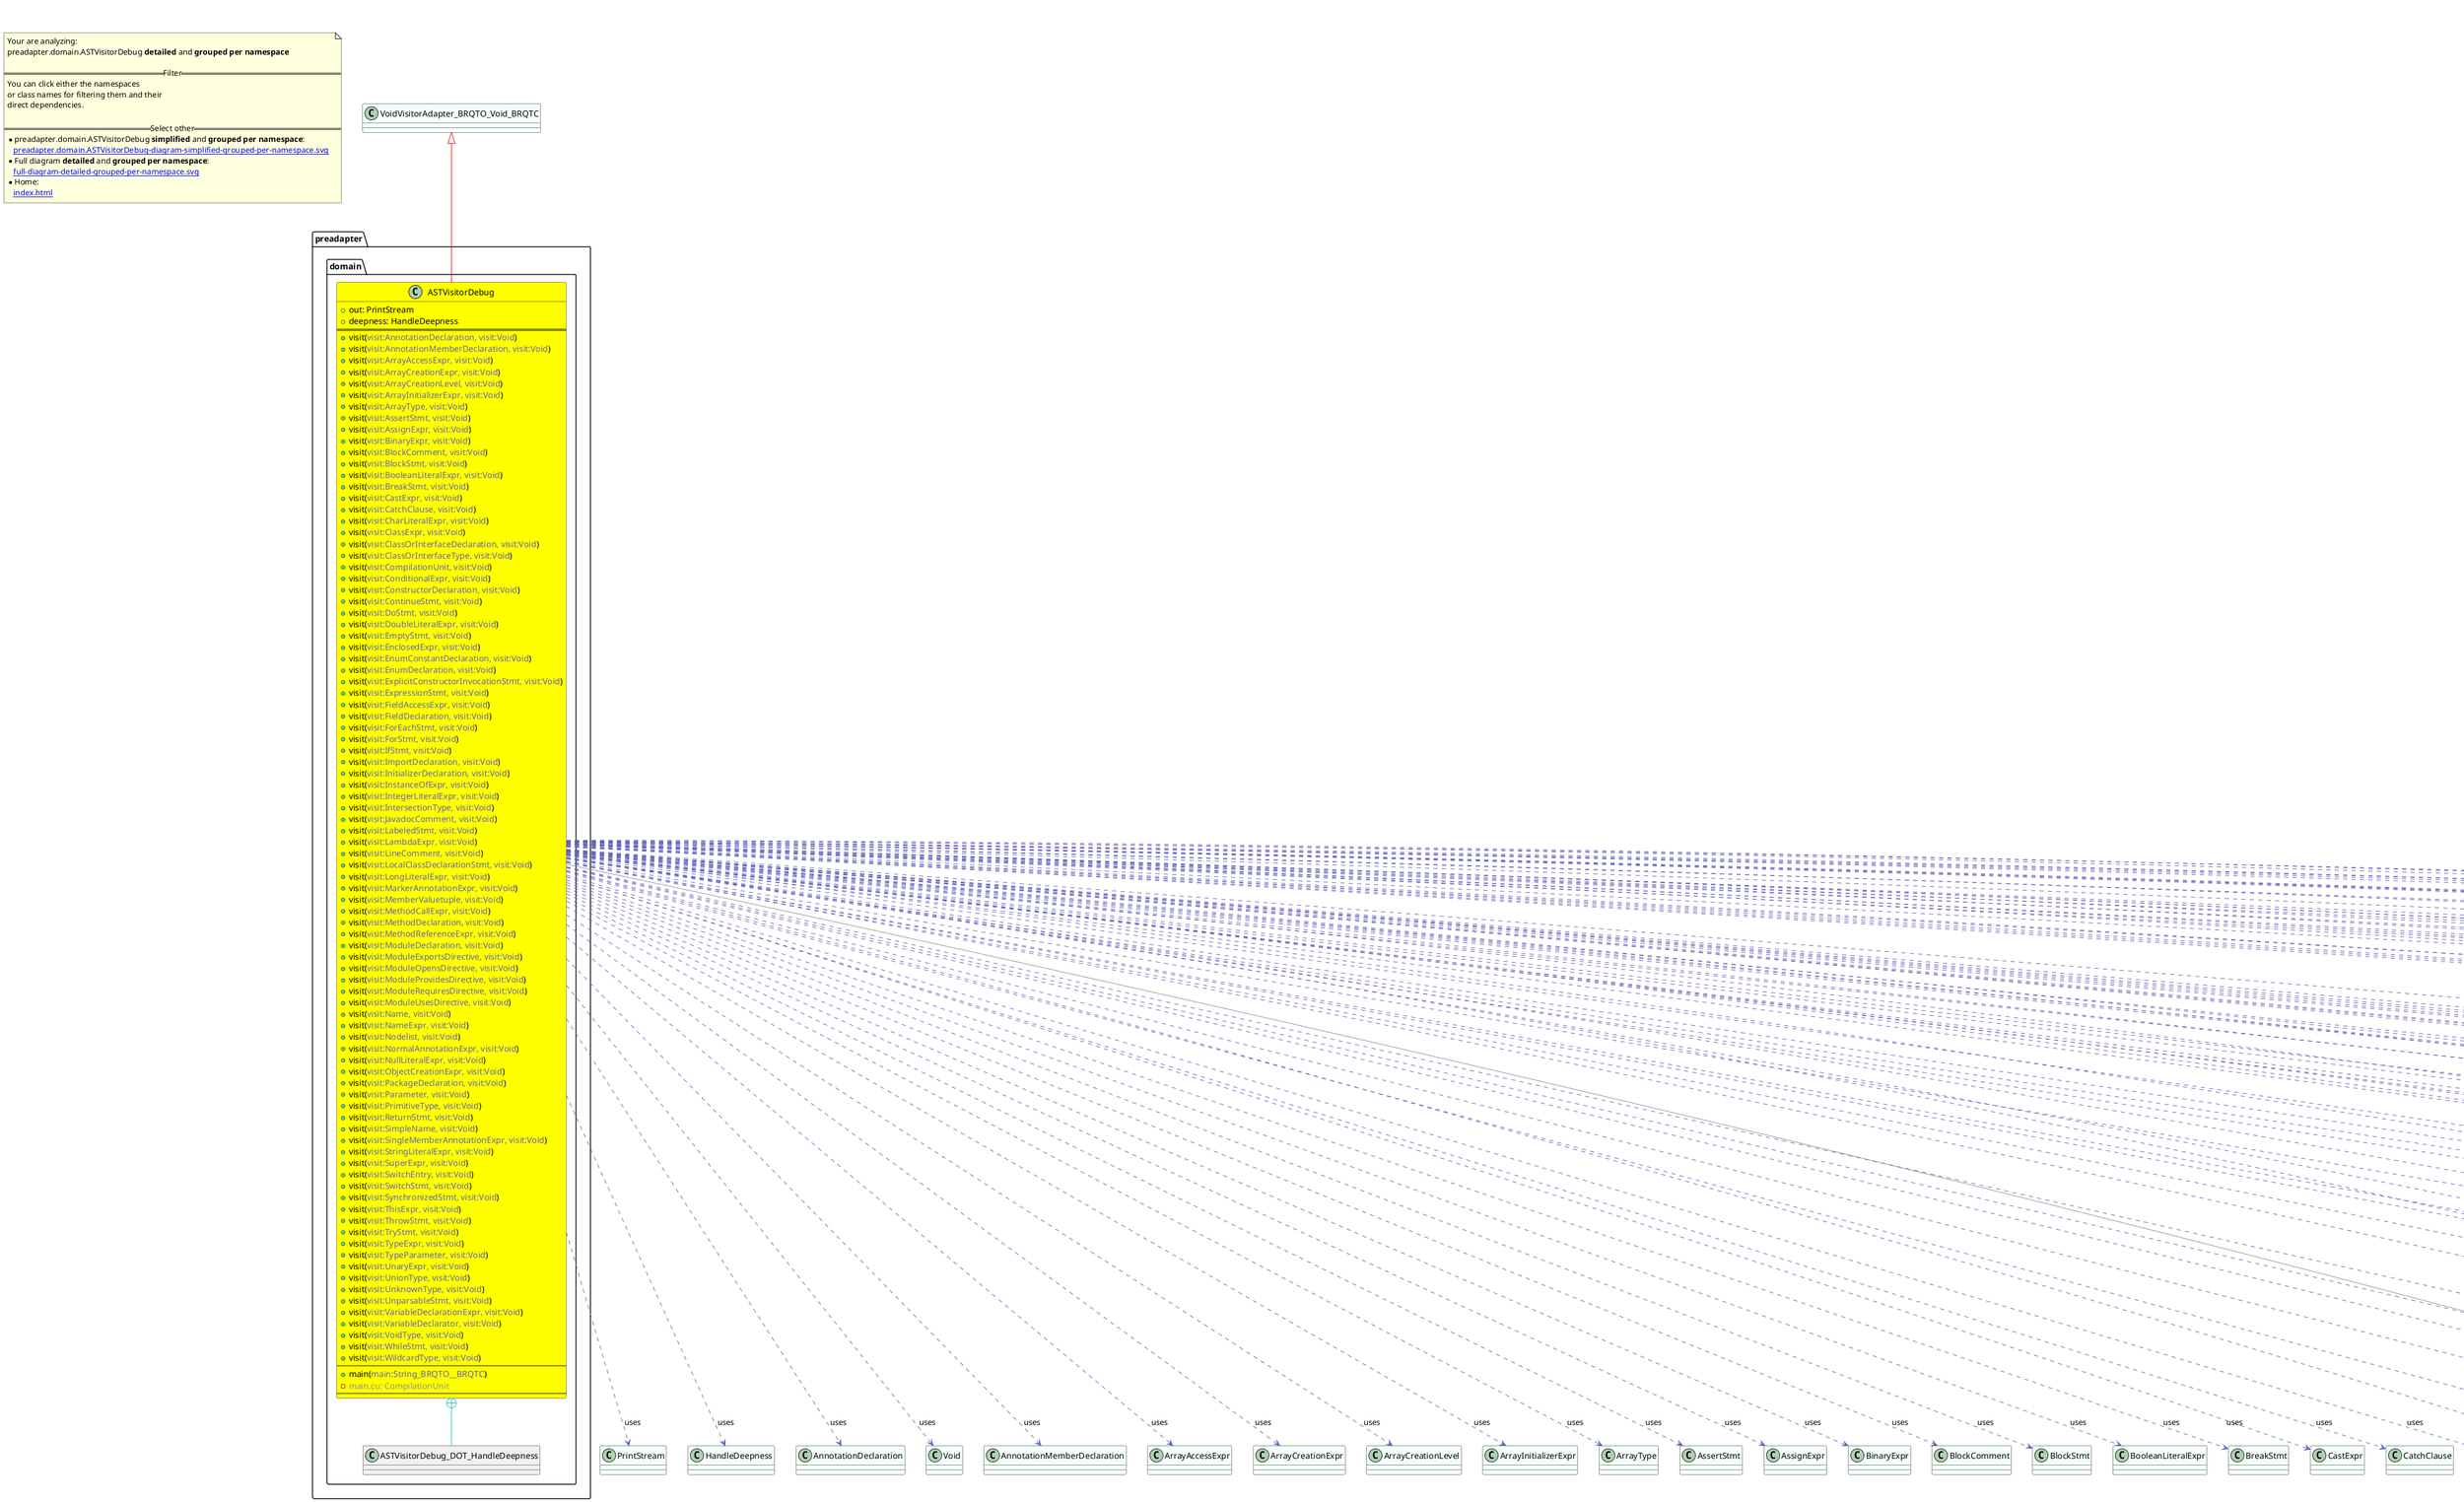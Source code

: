 @startuml
title <size:20>preadapter.domain.ASTVisitorDebug **detailed** and **grouped per namespace**</size>
note "Your are analyzing:\npreadapter.domain.ASTVisitorDebug **detailed** and **grouped per namespace**\n\n==Filter==\nYou can click either the namespaces \nor class names for filtering them and their\ndirect dependencies.\n\n==Select other==\n* preadapter.domain.ASTVisitorDebug **simplified** and **grouped per namespace**:\n   [[preadapter.domain.ASTVisitorDebug-diagram-simplified-grouped-per-namespace.svg]]\n* Full diagram **detailed** and **grouped per namespace**:\n   [[full-diagram-detailed-grouped-per-namespace.svg]]\n* Home:\n   [[index.html]]" as FloatingNote
class VoidVisitorAdapter_BRQTO_Void_BRQTC [[VoidVisitorAdapter_BRQTO_Void_BRQTC-diagram-detailed-grouped-per-namespace.svg]] #MintCream {
}
class PrintStream [[PrintStream-diagram-detailed-grouped-per-namespace.svg]] #MintCream {
}
class HandleDeepness [[HandleDeepness-diagram-detailed-grouped-per-namespace.svg]] #MintCream {
}
class AnnotationDeclaration [[AnnotationDeclaration-diagram-detailed-grouped-per-namespace.svg]] #MintCream {
}
class Void [[Void-diagram-detailed-grouped-per-namespace.svg]] #MintCream {
}
class AnnotationMemberDeclaration [[AnnotationMemberDeclaration-diagram-detailed-grouped-per-namespace.svg]] #MintCream {
}
class ArrayAccessExpr [[ArrayAccessExpr-diagram-detailed-grouped-per-namespace.svg]] #MintCream {
}
class ArrayCreationExpr [[ArrayCreationExpr-diagram-detailed-grouped-per-namespace.svg]] #MintCream {
}
class ArrayCreationLevel [[ArrayCreationLevel-diagram-detailed-grouped-per-namespace.svg]] #MintCream {
}
class ArrayInitializerExpr [[ArrayInitializerExpr-diagram-detailed-grouped-per-namespace.svg]] #MintCream {
}
class ArrayType [[ArrayType-diagram-detailed-grouped-per-namespace.svg]] #MintCream {
}
class AssertStmt [[AssertStmt-diagram-detailed-grouped-per-namespace.svg]] #MintCream {
}
class AssignExpr [[AssignExpr-diagram-detailed-grouped-per-namespace.svg]] #MintCream {
}
class BinaryExpr [[BinaryExpr-diagram-detailed-grouped-per-namespace.svg]] #MintCream {
}
class BlockComment [[BlockComment-diagram-detailed-grouped-per-namespace.svg]] #MintCream {
}
class BlockStmt [[BlockStmt-diagram-detailed-grouped-per-namespace.svg]] #MintCream {
}
class BooleanLiteralExpr [[BooleanLiteralExpr-diagram-detailed-grouped-per-namespace.svg]] #MintCream {
}
class BreakStmt [[BreakStmt-diagram-detailed-grouped-per-namespace.svg]] #MintCream {
}
class CastExpr [[CastExpr-diagram-detailed-grouped-per-namespace.svg]] #MintCream {
}
class CatchClause [[CatchClause-diagram-detailed-grouped-per-namespace.svg]] #MintCream {
}
class CharLiteralExpr [[CharLiteralExpr-diagram-detailed-grouped-per-namespace.svg]] #MintCream {
}
class ClassExpr [[ClassExpr-diagram-detailed-grouped-per-namespace.svg]] #MintCream {
}
class ClassOrInterfaceDeclaration [[ClassOrInterfaceDeclaration-diagram-detailed-grouped-per-namespace.svg]] #MintCream {
}
class ClassOrInterfaceType [[ClassOrInterfaceType-diagram-detailed-grouped-per-namespace.svg]] #MintCream {
}
class CompilationUnit [[CompilationUnit-diagram-detailed-grouped-per-namespace.svg]] #MintCream {
}
class ConditionalExpr [[ConditionalExpr-diagram-detailed-grouped-per-namespace.svg]] #MintCream {
}
class ConstructorDeclaration [[ConstructorDeclaration-diagram-detailed-grouped-per-namespace.svg]] #MintCream {
}
class ContinueStmt [[ContinueStmt-diagram-detailed-grouped-per-namespace.svg]] #MintCream {
}
class DoStmt [[DoStmt-diagram-detailed-grouped-per-namespace.svg]] #MintCream {
}
class DoubleLiteralExpr [[DoubleLiteralExpr-diagram-detailed-grouped-per-namespace.svg]] #MintCream {
}
class EmptyStmt [[EmptyStmt-diagram-detailed-grouped-per-namespace.svg]] #MintCream {
}
class EnclosedExpr [[EnclosedExpr-diagram-detailed-grouped-per-namespace.svg]] #MintCream {
}
class EnumConstantDeclaration [[EnumConstantDeclaration-diagram-detailed-grouped-per-namespace.svg]] #MintCream {
}
class EnumDeclaration [[EnumDeclaration-diagram-detailed-grouped-per-namespace.svg]] #MintCream {
}
class ExplicitConstructorInvocationStmt [[ExplicitConstructorInvocationStmt-diagram-detailed-grouped-per-namespace.svg]] #MintCream {
}
class ExpressionStmt [[ExpressionStmt-diagram-detailed-grouped-per-namespace.svg]] #MintCream {
}
class FieldAccessExpr [[FieldAccessExpr-diagram-detailed-grouped-per-namespace.svg]] #MintCream {
}
class FieldDeclaration [[FieldDeclaration-diagram-detailed-grouped-per-namespace.svg]] #MintCream {
}
class ForEachStmt [[ForEachStmt-diagram-detailed-grouped-per-namespace.svg]] #MintCream {
}
class ForStmt [[ForStmt-diagram-detailed-grouped-per-namespace.svg]] #MintCream {
}
class IfStmt [[IfStmt-diagram-detailed-grouped-per-namespace.svg]] #MintCream {
}
class ImportDeclaration [[ImportDeclaration-diagram-detailed-grouped-per-namespace.svg]] #MintCream {
}
class InitializerDeclaration [[InitializerDeclaration-diagram-detailed-grouped-per-namespace.svg]] #MintCream {
}
class InstanceOfExpr [[InstanceOfExpr-diagram-detailed-grouped-per-namespace.svg]] #MintCream {
}
class IntegerLiteralExpr [[IntegerLiteralExpr-diagram-detailed-grouped-per-namespace.svg]] #MintCream {
}
class IntersectionType [[IntersectionType-diagram-detailed-grouped-per-namespace.svg]] #MintCream {
}
class JavadocComment [[JavadocComment-diagram-detailed-grouped-per-namespace.svg]] #MintCream {
}
class LabeledStmt [[LabeledStmt-diagram-detailed-grouped-per-namespace.svg]] #MintCream {
}
class LambdaExpr [[LambdaExpr-diagram-detailed-grouped-per-namespace.svg]] #MintCream {
}
class LineComment [[LineComment-diagram-detailed-grouped-per-namespace.svg]] #MintCream {
}
class LocalClassDeclarationStmt [[LocalClassDeclarationStmt-diagram-detailed-grouped-per-namespace.svg]] #MintCream {
}
class LongLiteralExpr [[LongLiteralExpr-diagram-detailed-grouped-per-namespace.svg]] #MintCream {
}
class MarkerAnnotationExpr [[MarkerAnnotationExpr-diagram-detailed-grouped-per-namespace.svg]] #MintCream {
}
class MemberValuetuple [[MemberValuetuple-diagram-detailed-grouped-per-namespace.svg]] #MintCream {
}
class MethodCallExpr [[MethodCallExpr-diagram-detailed-grouped-per-namespace.svg]] #MintCream {
}
class MethodDeclaration [[MethodDeclaration-diagram-detailed-grouped-per-namespace.svg]] #MintCream {
}
class MethodReferenceExpr [[MethodReferenceExpr-diagram-detailed-grouped-per-namespace.svg]] #MintCream {
}
class ModuleDeclaration [[ModuleDeclaration-diagram-detailed-grouped-per-namespace.svg]] #MintCream {
}
class ModuleExportsDirective [[ModuleExportsDirective-diagram-detailed-grouped-per-namespace.svg]] #MintCream {
}
class ModuleOpensDirective [[ModuleOpensDirective-diagram-detailed-grouped-per-namespace.svg]] #MintCream {
}
class ModuleProvidesDirective [[ModuleProvidesDirective-diagram-detailed-grouped-per-namespace.svg]] #MintCream {
}
class ModuleRequiresDirective [[ModuleRequiresDirective-diagram-detailed-grouped-per-namespace.svg]] #MintCream {
}
class ModuleUsesDirective [[ModuleUsesDirective-diagram-detailed-grouped-per-namespace.svg]] #MintCream {
}
class Name [[Name-diagram-detailed-grouped-per-namespace.svg]] #MintCream {
}
class NameExpr [[NameExpr-diagram-detailed-grouped-per-namespace.svg]] #MintCream {
}
class Nodelist [[Nodelist-diagram-detailed-grouped-per-namespace.svg]] #MintCream {
}
class NormalAnnotationExpr [[NormalAnnotationExpr-diagram-detailed-grouped-per-namespace.svg]] #MintCream {
}
class NullLiteralExpr [[NullLiteralExpr-diagram-detailed-grouped-per-namespace.svg]] #MintCream {
}
class ObjectCreationExpr [[ObjectCreationExpr-diagram-detailed-grouped-per-namespace.svg]] #MintCream {
}
class PackageDeclaration [[PackageDeclaration-diagram-detailed-grouped-per-namespace.svg]] #MintCream {
}
class Parameter [[Parameter-diagram-detailed-grouped-per-namespace.svg]] #MintCream {
}
class PrimitiveType [[PrimitiveType-diagram-detailed-grouped-per-namespace.svg]] #MintCream {
}
class ReturnStmt [[ReturnStmt-diagram-detailed-grouped-per-namespace.svg]] #MintCream {
}
class SimpleName [[SimpleName-diagram-detailed-grouped-per-namespace.svg]] #MintCream {
}
class SingleMemberAnnotationExpr [[SingleMemberAnnotationExpr-diagram-detailed-grouped-per-namespace.svg]] #MintCream {
}
class StringLiteralExpr [[StringLiteralExpr-diagram-detailed-grouped-per-namespace.svg]] #MintCream {
}
class SuperExpr [[SuperExpr-diagram-detailed-grouped-per-namespace.svg]] #MintCream {
}
class SwitchEntry [[SwitchEntry-diagram-detailed-grouped-per-namespace.svg]] #MintCream {
}
class SwitchStmt [[SwitchStmt-diagram-detailed-grouped-per-namespace.svg]] #MintCream {
}
class SynchronizedStmt [[SynchronizedStmt-diagram-detailed-grouped-per-namespace.svg]] #MintCream {
}
class ThisExpr [[ThisExpr-diagram-detailed-grouped-per-namespace.svg]] #MintCream {
}
class ThrowStmt [[ThrowStmt-diagram-detailed-grouped-per-namespace.svg]] #MintCream {
}
class TryStmt [[TryStmt-diagram-detailed-grouped-per-namespace.svg]] #MintCream {
}
class TypeExpr [[TypeExpr-diagram-detailed-grouped-per-namespace.svg]] #MintCream {
}
class TypeParameter [[TypeParameter-diagram-detailed-grouped-per-namespace.svg]] #MintCream {
}
class UnaryExpr [[UnaryExpr-diagram-detailed-grouped-per-namespace.svg]] #MintCream {
}
class UnionType [[UnionType-diagram-detailed-grouped-per-namespace.svg]] #MintCream {
}
class UnknownType [[UnknownType-diagram-detailed-grouped-per-namespace.svg]] #MintCream {
}
class UnparsableStmt [[UnparsableStmt-diagram-detailed-grouped-per-namespace.svg]] #MintCream {
}
class VariableDeclarationExpr [[VariableDeclarationExpr-diagram-detailed-grouped-per-namespace.svg]] #MintCream {
}
class VariableDeclarator [[VariableDeclarator-diagram-detailed-grouped-per-namespace.svg]] #MintCream {
}
class VoidType [[VoidType-diagram-detailed-grouped-per-namespace.svg]] #MintCream {
}
class WhileStmt [[WhileStmt-diagram-detailed-grouped-per-namespace.svg]] #MintCream {
}
class WildcardType [[WildcardType-diagram-detailed-grouped-per-namespace.svg]] #MintCream {
}
class String_BRQTO__BRQTC [[String_BRQTO__BRQTC-diagram-detailed-grouped-per-namespace.svg]] #MintCream {
}
' Closing all previous_sub_namespace_list namespace None because file analysis is finished.
namespace preadapter [[preadapter-diagram-detailed-grouped-per-namespace.svg]] {
namespace preadapter.domain [[preadapter.domain-diagram-detailed-grouped-per-namespace.svg]] {
  class preadapter.domain.ASTVisitorDebug [[preadapter.domain.ASTVisitorDebug-diagram-detailed-grouped-per-namespace.svg]] #yellow {
    + out: PrintStream
    + deepness: HandleDeepness
==
    + visit(<font color="6060BB">visit:AnnotationDeclaration, visit:Void</font>)
    + visit(<font color="6060BB">visit:AnnotationMemberDeclaration, visit:Void</font>)
    + visit(<font color="6060BB">visit:ArrayAccessExpr, visit:Void</font>)
    + visit(<font color="6060BB">visit:ArrayCreationExpr, visit:Void</font>)
    + visit(<font color="6060BB">visit:ArrayCreationLevel, visit:Void</font>)
    + visit(<font color="6060BB">visit:ArrayInitializerExpr, visit:Void</font>)
    + visit(<font color="6060BB">visit:ArrayType, visit:Void</font>)
    + visit(<font color="6060BB">visit:AssertStmt, visit:Void</font>)
    + visit(<font color="6060BB">visit:AssignExpr, visit:Void</font>)
    + visit(<font color="6060BB">visit:BinaryExpr, visit:Void</font>)
    + visit(<font color="6060BB">visit:BlockComment, visit:Void</font>)
    + visit(<font color="6060BB">visit:BlockStmt, visit:Void</font>)
    + visit(<font color="6060BB">visit:BooleanLiteralExpr, visit:Void</font>)
    + visit(<font color="6060BB">visit:BreakStmt, visit:Void</font>)
    + visit(<font color="6060BB">visit:CastExpr, visit:Void</font>)
    + visit(<font color="6060BB">visit:CatchClause, visit:Void</font>)
    + visit(<font color="6060BB">visit:CharLiteralExpr, visit:Void</font>)
    + visit(<font color="6060BB">visit:ClassExpr, visit:Void</font>)
    + visit(<font color="6060BB">visit:ClassOrInterfaceDeclaration, visit:Void</font>)
    + visit(<font color="6060BB">visit:ClassOrInterfaceType, visit:Void</font>)
    + visit(<font color="6060BB">visit:CompilationUnit, visit:Void</font>)
    + visit(<font color="6060BB">visit:ConditionalExpr, visit:Void</font>)
    + visit(<font color="6060BB">visit:ConstructorDeclaration, visit:Void</font>)
    + visit(<font color="6060BB">visit:ContinueStmt, visit:Void</font>)
    + visit(<font color="6060BB">visit:DoStmt, visit:Void</font>)
    + visit(<font color="6060BB">visit:DoubleLiteralExpr, visit:Void</font>)
    + visit(<font color="6060BB">visit:EmptyStmt, visit:Void</font>)
    + visit(<font color="6060BB">visit:EnclosedExpr, visit:Void</font>)
    + visit(<font color="6060BB">visit:EnumConstantDeclaration, visit:Void</font>)
    + visit(<font color="6060BB">visit:EnumDeclaration, visit:Void</font>)
    + visit(<font color="6060BB">visit:ExplicitConstructorInvocationStmt, visit:Void</font>)
    + visit(<font color="6060BB">visit:ExpressionStmt, visit:Void</font>)
    + visit(<font color="6060BB">visit:FieldAccessExpr, visit:Void</font>)
    + visit(<font color="6060BB">visit:FieldDeclaration, visit:Void</font>)
    + visit(<font color="6060BB">visit:ForEachStmt, visit:Void</font>)
    + visit(<font color="6060BB">visit:ForStmt, visit:Void</font>)
    + visit(<font color="6060BB">visit:IfStmt, visit:Void</font>)
    + visit(<font color="6060BB">visit:ImportDeclaration, visit:Void</font>)
    + visit(<font color="6060BB">visit:InitializerDeclaration, visit:Void</font>)
    + visit(<font color="6060BB">visit:InstanceOfExpr, visit:Void</font>)
    + visit(<font color="6060BB">visit:IntegerLiteralExpr, visit:Void</font>)
    + visit(<font color="6060BB">visit:IntersectionType, visit:Void</font>)
    + visit(<font color="6060BB">visit:JavadocComment, visit:Void</font>)
    + visit(<font color="6060BB">visit:LabeledStmt, visit:Void</font>)
    + visit(<font color="6060BB">visit:LambdaExpr, visit:Void</font>)
    + visit(<font color="6060BB">visit:LineComment, visit:Void</font>)
    + visit(<font color="6060BB">visit:LocalClassDeclarationStmt, visit:Void</font>)
    + visit(<font color="6060BB">visit:LongLiteralExpr, visit:Void</font>)
    + visit(<font color="6060BB">visit:MarkerAnnotationExpr, visit:Void</font>)
    + visit(<font color="6060BB">visit:MemberValuetuple, visit:Void</font>)
    + visit(<font color="6060BB">visit:MethodCallExpr, visit:Void</font>)
    + visit(<font color="6060BB">visit:MethodDeclaration, visit:Void</font>)
    + visit(<font color="6060BB">visit:MethodReferenceExpr, visit:Void</font>)
    + visit(<font color="6060BB">visit:ModuleDeclaration, visit:Void</font>)
    + visit(<font color="6060BB">visit:ModuleExportsDirective, visit:Void</font>)
    + visit(<font color="6060BB">visit:ModuleOpensDirective, visit:Void</font>)
    + visit(<font color="6060BB">visit:ModuleProvidesDirective, visit:Void</font>)
    + visit(<font color="6060BB">visit:ModuleRequiresDirective, visit:Void</font>)
    + visit(<font color="6060BB">visit:ModuleUsesDirective, visit:Void</font>)
    + visit(<font color="6060BB">visit:Name, visit:Void</font>)
    + visit(<font color="6060BB">visit:NameExpr, visit:Void</font>)
    + visit(<font color="6060BB">visit:Nodelist, visit:Void</font>)
    + visit(<font color="6060BB">visit:NormalAnnotationExpr, visit:Void</font>)
    + visit(<font color="6060BB">visit:NullLiteralExpr, visit:Void</font>)
    + visit(<font color="6060BB">visit:ObjectCreationExpr, visit:Void</font>)
    + visit(<font color="6060BB">visit:PackageDeclaration, visit:Void</font>)
    + visit(<font color="6060BB">visit:Parameter, visit:Void</font>)
    + visit(<font color="6060BB">visit:PrimitiveType, visit:Void</font>)
    + visit(<font color="6060BB">visit:ReturnStmt, visit:Void</font>)
    + visit(<font color="6060BB">visit:SimpleName, visit:Void</font>)
    + visit(<font color="6060BB">visit:SingleMemberAnnotationExpr, visit:Void</font>)
    + visit(<font color="6060BB">visit:StringLiteralExpr, visit:Void</font>)
    + visit(<font color="6060BB">visit:SuperExpr, visit:Void</font>)
    + visit(<font color="6060BB">visit:SwitchEntry, visit:Void</font>)
    + visit(<font color="6060BB">visit:SwitchStmt, visit:Void</font>)
    + visit(<font color="6060BB">visit:SynchronizedStmt, visit:Void</font>)
    + visit(<font color="6060BB">visit:ThisExpr, visit:Void</font>)
    + visit(<font color="6060BB">visit:ThrowStmt, visit:Void</font>)
    + visit(<font color="6060BB">visit:TryStmt, visit:Void</font>)
    + visit(<font color="6060BB">visit:TypeExpr, visit:Void</font>)
    + visit(<font color="6060BB">visit:TypeParameter, visit:Void</font>)
    + visit(<font color="6060BB">visit:UnaryExpr, visit:Void</font>)
    + visit(<font color="6060BB">visit:UnionType, visit:Void</font>)
    + visit(<font color="6060BB">visit:UnknownType, visit:Void</font>)
    + visit(<font color="6060BB">visit:UnparsableStmt, visit:Void</font>)
    + visit(<font color="6060BB">visit:VariableDeclarationExpr, visit:Void</font>)
    + visit(<font color="6060BB">visit:VariableDeclarator, visit:Void</font>)
    + visit(<font color="6060BB">visit:VoidType, visit:Void</font>)
    + visit(<font color="6060BB">visit:WhileStmt, visit:Void</font>)
    + visit(<font color="6060BB">visit:WildcardType, visit:Void</font>)
--
    + main(<font color="6060BB">main:String_BRQTO__BRQTC</font>)
    - <font color="909090">main.cu: CompilationUnit</font>
--
  }
  class preadapter.domain.ASTVisitorDebug_DOT_HandleDeepness [[preadapter.domain.ASTVisitorDebug_DOT_HandleDeepness-diagram-detailed-grouped-per-namespace.svg]]  {
  }
'Compared namespace preadapter.domain [[preadapter.domain-diagram-detailed-grouped-per-namespace.svg]] { with last element of   }
' Closing all previous_sub_namespace_list namespace None because file analysis is finished.
' Closing namespace domain
}
' Closing namespace preadapter
}
 ' *************************************** 
 ' *************************************** 
 ' *************************************** 
' Class relations extracted from namespace:
' 
' Class relations extracted from namespace:
' preadapter.domain
VoidVisitorAdapter_BRQTO_Void_BRQTC <|-[#red]- preadapter.domain.ASTVisitorDebug
preadapter.domain.ASTVisitorDebug +-[#10BBBB]- preadapter.domain.ASTVisitorDebug_DOT_HandleDeepness 
preadapter.domain.ASTVisitorDebug .[#6060BB].> PrintStream  : uses 
preadapter.domain.ASTVisitorDebug .[#6060BB].> HandleDeepness  : uses 
preadapter.domain.ASTVisitorDebug .[#6060BB].> AnnotationDeclaration  : uses 
preadapter.domain.ASTVisitorDebug .[#6060BB].> Void  : uses 
preadapter.domain.ASTVisitorDebug .[#6060BB].> AnnotationMemberDeclaration  : uses 
preadapter.domain.ASTVisitorDebug .[#6060BB].> ArrayAccessExpr  : uses 
preadapter.domain.ASTVisitorDebug .[#6060BB].> ArrayCreationExpr  : uses 
preadapter.domain.ASTVisitorDebug .[#6060BB].> ArrayCreationLevel  : uses 
preadapter.domain.ASTVisitorDebug .[#6060BB].> ArrayInitializerExpr  : uses 
preadapter.domain.ASTVisitorDebug .[#6060BB].> ArrayType  : uses 
preadapter.domain.ASTVisitorDebug .[#6060BB].> AssertStmt  : uses 
preadapter.domain.ASTVisitorDebug .[#6060BB].> AssignExpr  : uses 
preadapter.domain.ASTVisitorDebug .[#6060BB].> BinaryExpr  : uses 
preadapter.domain.ASTVisitorDebug .[#6060BB].> BlockComment  : uses 
preadapter.domain.ASTVisitorDebug .[#6060BB].> BlockStmt  : uses 
preadapter.domain.ASTVisitorDebug .[#6060BB].> BooleanLiteralExpr  : uses 
preadapter.domain.ASTVisitorDebug .[#6060BB].> BreakStmt  : uses 
preadapter.domain.ASTVisitorDebug .[#6060BB].> CastExpr  : uses 
preadapter.domain.ASTVisitorDebug .[#6060BB].> CatchClause  : uses 
preadapter.domain.ASTVisitorDebug .[#6060BB].> CharLiteralExpr  : uses 
preadapter.domain.ASTVisitorDebug .[#6060BB].> ClassExpr  : uses 
preadapter.domain.ASTVisitorDebug .[#6060BB].> ClassOrInterfaceDeclaration  : uses 
preadapter.domain.ASTVisitorDebug .[#6060BB].> ClassOrInterfaceType  : uses 
preadapter.domain.ASTVisitorDebug .[#6060BB].> CompilationUnit  : uses 
preadapter.domain.ASTVisitorDebug .[#6060BB].> ConditionalExpr  : uses 
preadapter.domain.ASTVisitorDebug .[#6060BB].> ConstructorDeclaration  : uses 
preadapter.domain.ASTVisitorDebug .[#6060BB].> ContinueStmt  : uses 
preadapter.domain.ASTVisitorDebug .[#6060BB].> DoStmt  : uses 
preadapter.domain.ASTVisitorDebug .[#6060BB].> DoubleLiteralExpr  : uses 
preadapter.domain.ASTVisitorDebug .[#6060BB].> EmptyStmt  : uses 
preadapter.domain.ASTVisitorDebug .[#6060BB].> EnclosedExpr  : uses 
preadapter.domain.ASTVisitorDebug .[#6060BB].> EnumConstantDeclaration  : uses 
preadapter.domain.ASTVisitorDebug .[#6060BB].> EnumDeclaration  : uses 
preadapter.domain.ASTVisitorDebug .[#6060BB].> ExplicitConstructorInvocationStmt  : uses 
preadapter.domain.ASTVisitorDebug .[#6060BB].> ExpressionStmt  : uses 
preadapter.domain.ASTVisitorDebug .[#6060BB].> FieldAccessExpr  : uses 
preadapter.domain.ASTVisitorDebug .[#6060BB].> FieldDeclaration  : uses 
preadapter.domain.ASTVisitorDebug .[#6060BB].> ForEachStmt  : uses 
preadapter.domain.ASTVisitorDebug .[#6060BB].> ForStmt  : uses 
preadapter.domain.ASTVisitorDebug .[#6060BB].> IfStmt  : uses 
preadapter.domain.ASTVisitorDebug .[#6060BB].> ImportDeclaration  : uses 
preadapter.domain.ASTVisitorDebug .[#6060BB].> InitializerDeclaration  : uses 
preadapter.domain.ASTVisitorDebug .[#6060BB].> InstanceOfExpr  : uses 
preadapter.domain.ASTVisitorDebug .[#6060BB].> IntegerLiteralExpr  : uses 
preadapter.domain.ASTVisitorDebug .[#6060BB].> IntersectionType  : uses 
preadapter.domain.ASTVisitorDebug .[#6060BB].> JavadocComment  : uses 
preadapter.domain.ASTVisitorDebug .[#6060BB].> LabeledStmt  : uses 
preadapter.domain.ASTVisitorDebug .[#6060BB].> LambdaExpr  : uses 
preadapter.domain.ASTVisitorDebug .[#6060BB].> LineComment  : uses 
preadapter.domain.ASTVisitorDebug .[#6060BB].> LocalClassDeclarationStmt  : uses 
preadapter.domain.ASTVisitorDebug .[#6060BB].> LongLiteralExpr  : uses 
preadapter.domain.ASTVisitorDebug .[#6060BB].> MarkerAnnotationExpr  : uses 
preadapter.domain.ASTVisitorDebug .[#6060BB].> MemberValuetuple  : uses 
preadapter.domain.ASTVisitorDebug .[#6060BB].> MethodCallExpr  : uses 
preadapter.domain.ASTVisitorDebug .[#6060BB].> MethodDeclaration  : uses 
preadapter.domain.ASTVisitorDebug .[#6060BB].> MethodReferenceExpr  : uses 
preadapter.domain.ASTVisitorDebug .[#6060BB].> ModuleDeclaration  : uses 
preadapter.domain.ASTVisitorDebug .[#6060BB].> ModuleExportsDirective  : uses 
preadapter.domain.ASTVisitorDebug .[#6060BB].> ModuleOpensDirective  : uses 
preadapter.domain.ASTVisitorDebug .[#6060BB].> ModuleProvidesDirective  : uses 
preadapter.domain.ASTVisitorDebug .[#6060BB].> ModuleRequiresDirective  : uses 
preadapter.domain.ASTVisitorDebug .[#6060BB].> ModuleUsesDirective  : uses 
preadapter.domain.ASTVisitorDebug .[#6060BB].> Name  : uses 
preadapter.domain.ASTVisitorDebug .[#6060BB].> NameExpr  : uses 
preadapter.domain.ASTVisitorDebug .[#6060BB].> Nodelist  : uses 
preadapter.domain.ASTVisitorDebug .[#6060BB].> NormalAnnotationExpr  : uses 
preadapter.domain.ASTVisitorDebug .[#6060BB].> NullLiteralExpr  : uses 
preadapter.domain.ASTVisitorDebug .[#6060BB].> ObjectCreationExpr  : uses 
preadapter.domain.ASTVisitorDebug .[#6060BB].> PackageDeclaration  : uses 
preadapter.domain.ASTVisitorDebug .[#6060BB].> Parameter  : uses 
preadapter.domain.ASTVisitorDebug .[#6060BB].> PrimitiveType  : uses 
preadapter.domain.ASTVisitorDebug .[#6060BB].> ReturnStmt  : uses 
preadapter.domain.ASTVisitorDebug .[#6060BB].> SimpleName  : uses 
preadapter.domain.ASTVisitorDebug .[#6060BB].> SingleMemberAnnotationExpr  : uses 
preadapter.domain.ASTVisitorDebug .[#6060BB].> StringLiteralExpr  : uses 
preadapter.domain.ASTVisitorDebug .[#6060BB].> SuperExpr  : uses 
preadapter.domain.ASTVisitorDebug .[#6060BB].> SwitchEntry  : uses 
preadapter.domain.ASTVisitorDebug .[#6060BB].> SwitchStmt  : uses 
preadapter.domain.ASTVisitorDebug .[#6060BB].> SynchronizedStmt  : uses 
preadapter.domain.ASTVisitorDebug .[#6060BB].> ThisExpr  : uses 
preadapter.domain.ASTVisitorDebug .[#6060BB].> ThrowStmt  : uses 
preadapter.domain.ASTVisitorDebug .[#6060BB].> TryStmt  : uses 
preadapter.domain.ASTVisitorDebug .[#6060BB].> TypeExpr  : uses 
preadapter.domain.ASTVisitorDebug .[#6060BB].> TypeParameter  : uses 
preadapter.domain.ASTVisitorDebug .[#6060BB].> UnaryExpr  : uses 
preadapter.domain.ASTVisitorDebug .[#6060BB].> UnionType  : uses 
preadapter.domain.ASTVisitorDebug .[#6060BB].> UnknownType  : uses 
preadapter.domain.ASTVisitorDebug .[#6060BB].> UnparsableStmt  : uses 
preadapter.domain.ASTVisitorDebug .[#6060BB].> VariableDeclarationExpr  : uses 
preadapter.domain.ASTVisitorDebug .[#6060BB].> VariableDeclarator  : uses 
preadapter.domain.ASTVisitorDebug .[#6060BB].> VoidType  : uses 
preadapter.domain.ASTVisitorDebug .[#6060BB].> WhileStmt  : uses 
preadapter.domain.ASTVisitorDebug .[#6060BB].> WildcardType  : uses 
preadapter.domain.ASTVisitorDebug .[#6060BB].> String_BRQTO__BRQTC  : uses 
preadapter.domain.ASTVisitorDebug -[#909090]-> CompilationUnit  : uses 
@enduml
